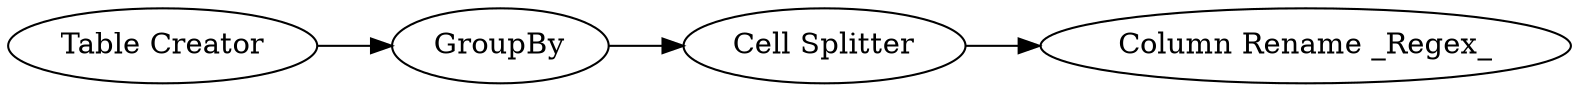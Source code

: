 digraph {
	3 -> 4
	1 -> 3
	4 -> 5
	1 [label="Table Creator"]
	4 [label="Cell Splitter"]
	3 [label=GroupBy]
	5 [label="Column Rename _Regex_"]
	rankdir=LR
}
